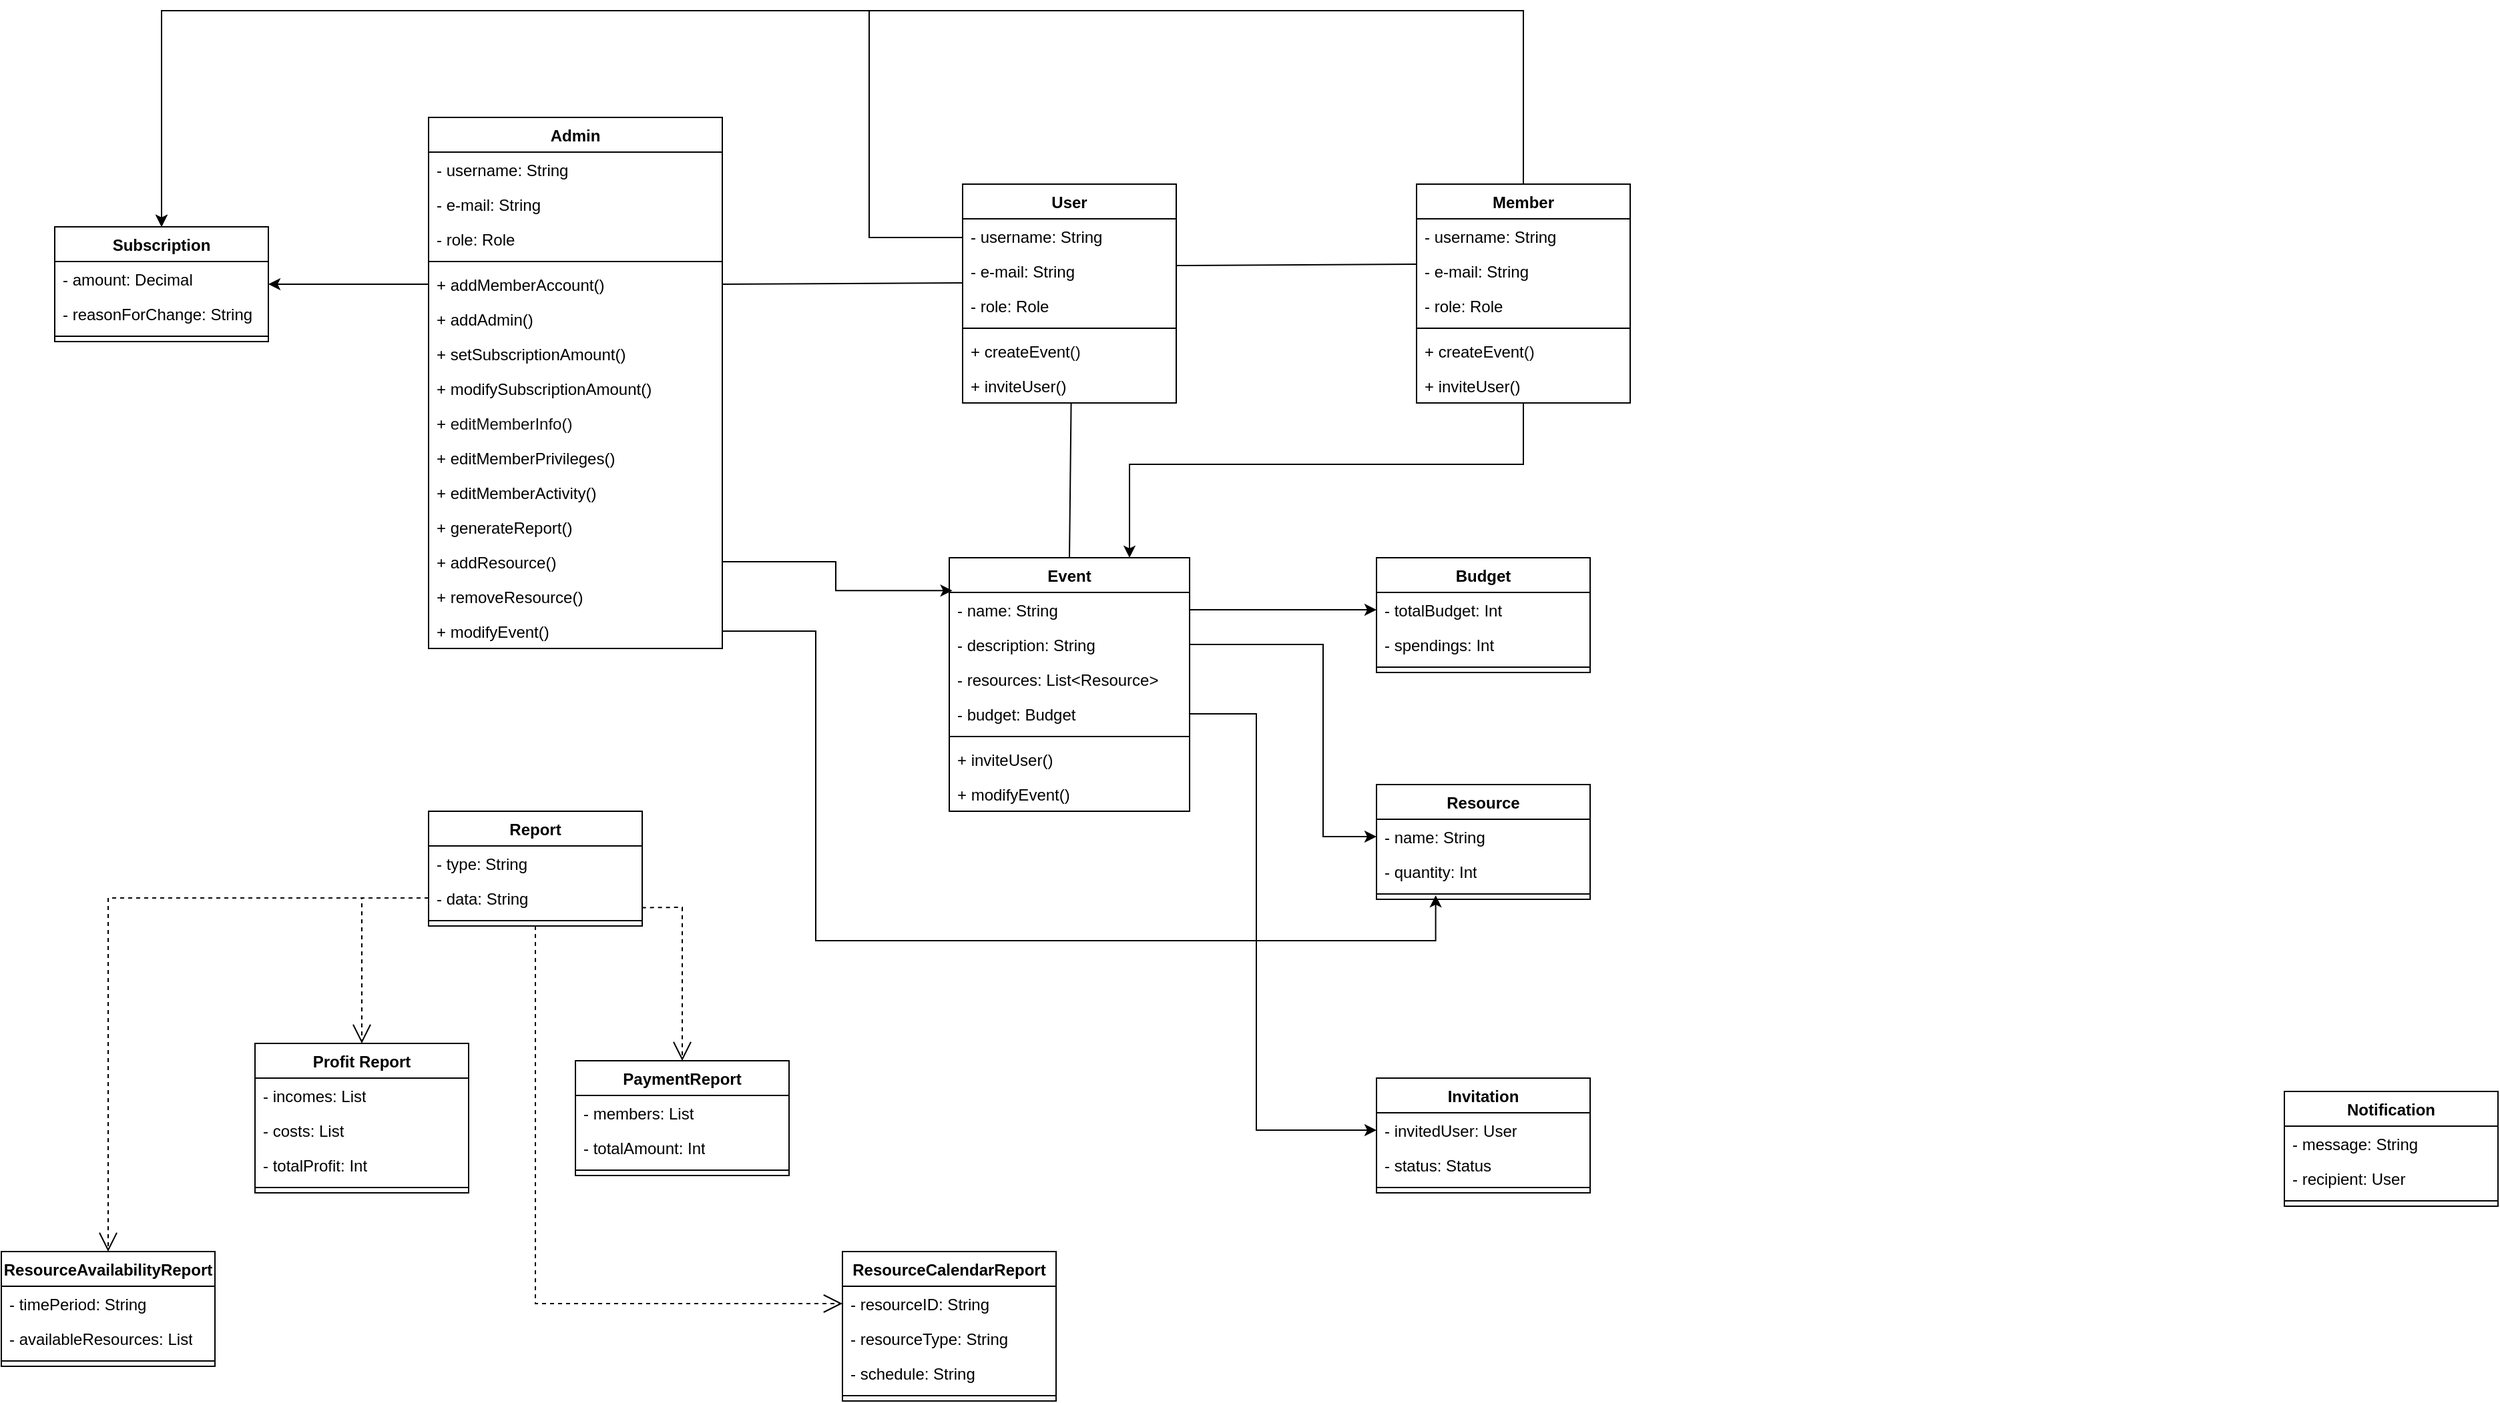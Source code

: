 <mxfile version="24.2.3" type="device">
  <diagram id="I_GkwCb0P6EoIWFP7QN5" name="Pagină-1">
    <mxGraphModel dx="1378" dy="826" grid="1" gridSize="10" guides="1" tooltips="1" connect="1" arrows="1" fold="1" page="1" pageScale="1" pageWidth="3300" pageHeight="4681" math="0" shadow="0">
      <root>
        <mxCell id="0" />
        <mxCell id="1" parent="0" />
        <mxCell id="id1xFzcd4mwG0XDp28xs-1" value="Admin" style="swimlane;fontStyle=1;align=center;verticalAlign=top;childLayout=stackLayout;horizontal=1;startSize=26;horizontalStack=0;resizeParent=1;resizeParentMax=0;resizeLast=0;collapsible=1;marginBottom=0;whiteSpace=wrap;html=1;" vertex="1" parent="1">
          <mxGeometry x="610" y="360" width="220" height="398" as="geometry" />
        </mxCell>
        <mxCell id="id1xFzcd4mwG0XDp28xs-2" value="- username: String" style="text;strokeColor=none;fillColor=none;align=left;verticalAlign=top;spacingLeft=4;spacingRight=4;overflow=hidden;rotatable=0;points=[[0,0.5],[1,0.5]];portConstraint=eastwest;whiteSpace=wrap;html=1;" vertex="1" parent="id1xFzcd4mwG0XDp28xs-1">
          <mxGeometry y="26" width="220" height="26" as="geometry" />
        </mxCell>
        <mxCell id="id1xFzcd4mwG0XDp28xs-3" value="- e-mail: String" style="text;strokeColor=none;fillColor=none;align=left;verticalAlign=top;spacingLeft=4;spacingRight=4;overflow=hidden;rotatable=0;points=[[0,0.5],[1,0.5]];portConstraint=eastwest;whiteSpace=wrap;html=1;" vertex="1" parent="id1xFzcd4mwG0XDp28xs-1">
          <mxGeometry y="52" width="220" height="26" as="geometry" />
        </mxCell>
        <mxCell id="id1xFzcd4mwG0XDp28xs-4" value="- role: Role" style="text;strokeColor=none;fillColor=none;align=left;verticalAlign=top;spacingLeft=4;spacingRight=4;overflow=hidden;rotatable=0;points=[[0,0.5],[1,0.5]];portConstraint=eastwest;whiteSpace=wrap;html=1;" vertex="1" parent="id1xFzcd4mwG0XDp28xs-1">
          <mxGeometry y="78" width="220" height="26" as="geometry" />
        </mxCell>
        <mxCell id="id1xFzcd4mwG0XDp28xs-5" value="" style="line;strokeWidth=1;fillColor=none;align=left;verticalAlign=middle;spacingTop=-1;spacingLeft=3;spacingRight=3;rotatable=0;labelPosition=right;points=[];portConstraint=eastwest;strokeColor=inherit;" vertex="1" parent="id1xFzcd4mwG0XDp28xs-1">
          <mxGeometry y="104" width="220" height="8" as="geometry" />
        </mxCell>
        <mxCell id="id1xFzcd4mwG0XDp28xs-6" value="+ addMemberAccount()" style="text;strokeColor=none;fillColor=none;align=left;verticalAlign=top;spacingLeft=4;spacingRight=4;overflow=hidden;rotatable=0;points=[[0,0.5],[1,0.5]];portConstraint=eastwest;whiteSpace=wrap;html=1;" vertex="1" parent="id1xFzcd4mwG0XDp28xs-1">
          <mxGeometry y="112" width="220" height="26" as="geometry" />
        </mxCell>
        <mxCell id="id1xFzcd4mwG0XDp28xs-7" value="+ addAdmin()" style="text;strokeColor=none;fillColor=none;align=left;verticalAlign=top;spacingLeft=4;spacingRight=4;overflow=hidden;rotatable=0;points=[[0,0.5],[1,0.5]];portConstraint=eastwest;whiteSpace=wrap;html=1;" vertex="1" parent="id1xFzcd4mwG0XDp28xs-1">
          <mxGeometry y="138" width="220" height="26" as="geometry" />
        </mxCell>
        <mxCell id="id1xFzcd4mwG0XDp28xs-71" value="+ setSubscriptionAmount()" style="text;strokeColor=none;fillColor=none;align=left;verticalAlign=top;spacingLeft=4;spacingRight=4;overflow=hidden;rotatable=0;points=[[0,0.5],[1,0.5]];portConstraint=eastwest;whiteSpace=wrap;html=1;" vertex="1" parent="id1xFzcd4mwG0XDp28xs-1">
          <mxGeometry y="164" width="220" height="26" as="geometry" />
        </mxCell>
        <mxCell id="id1xFzcd4mwG0XDp28xs-72" value="+ modifySubscriptionAmount()" style="text;strokeColor=none;fillColor=none;align=left;verticalAlign=top;spacingLeft=4;spacingRight=4;overflow=hidden;rotatable=0;points=[[0,0.5],[1,0.5]];portConstraint=eastwest;whiteSpace=wrap;html=1;" vertex="1" parent="id1xFzcd4mwG0XDp28xs-1">
          <mxGeometry y="190" width="220" height="26" as="geometry" />
        </mxCell>
        <mxCell id="id1xFzcd4mwG0XDp28xs-25" value="+&amp;nbsp;&lt;span style=&quot;font-size: var(--cib-type-body1-font-size); font-weight: var(--cib-type-body1-font-weight); color: rgb(17, 17, 17);&quot;&gt;editMemberInfo()&lt;/span&gt;" style="text;strokeColor=none;fillColor=none;align=left;verticalAlign=top;spacingLeft=4;spacingRight=4;overflow=hidden;rotatable=0;points=[[0,0.5],[1,0.5]];portConstraint=eastwest;whiteSpace=wrap;html=1;" vertex="1" parent="id1xFzcd4mwG0XDp28xs-1">
          <mxGeometry y="216" width="220" height="26" as="geometry" />
        </mxCell>
        <mxCell id="id1xFzcd4mwG0XDp28xs-26" value="+ editMemberPrivileges()" style="text;strokeColor=none;fillColor=none;align=left;verticalAlign=top;spacingLeft=4;spacingRight=4;overflow=hidden;rotatable=0;points=[[0,0.5],[1,0.5]];portConstraint=eastwest;whiteSpace=wrap;html=1;" vertex="1" parent="id1xFzcd4mwG0XDp28xs-1">
          <mxGeometry y="242" width="220" height="26" as="geometry" />
        </mxCell>
        <mxCell id="id1xFzcd4mwG0XDp28xs-27" value="+ editMemberActivity()" style="text;strokeColor=none;fillColor=none;align=left;verticalAlign=top;spacingLeft=4;spacingRight=4;overflow=hidden;rotatable=0;points=[[0,0.5],[1,0.5]];portConstraint=eastwest;whiteSpace=wrap;html=1;" vertex="1" parent="id1xFzcd4mwG0XDp28xs-1">
          <mxGeometry y="268" width="220" height="26" as="geometry" />
        </mxCell>
        <mxCell id="id1xFzcd4mwG0XDp28xs-94" value="+ generateReport()" style="text;strokeColor=none;fillColor=none;align=left;verticalAlign=top;spacingLeft=4;spacingRight=4;overflow=hidden;rotatable=0;points=[[0,0.5],[1,0.5]];portConstraint=eastwest;whiteSpace=wrap;html=1;" vertex="1" parent="id1xFzcd4mwG0XDp28xs-1">
          <mxGeometry y="294" width="220" height="26" as="geometry" />
        </mxCell>
        <mxCell id="id1xFzcd4mwG0XDp28xs-82" value="+ addResource()" style="text;strokeColor=none;fillColor=none;align=left;verticalAlign=top;spacingLeft=4;spacingRight=4;overflow=hidden;rotatable=0;points=[[0,0.5],[1,0.5]];portConstraint=eastwest;whiteSpace=wrap;html=1;" vertex="1" parent="id1xFzcd4mwG0XDp28xs-1">
          <mxGeometry y="320" width="220" height="26" as="geometry" />
        </mxCell>
        <mxCell id="id1xFzcd4mwG0XDp28xs-83" value="+ removeResource()" style="text;strokeColor=none;fillColor=none;align=left;verticalAlign=top;spacingLeft=4;spacingRight=4;overflow=hidden;rotatable=0;points=[[0,0.5],[1,0.5]];portConstraint=eastwest;whiteSpace=wrap;html=1;" vertex="1" parent="id1xFzcd4mwG0XDp28xs-1">
          <mxGeometry y="346" width="220" height="26" as="geometry" />
        </mxCell>
        <mxCell id="id1xFzcd4mwG0XDp28xs-122" value="+ modifyEvent()" style="text;strokeColor=none;fillColor=none;align=left;verticalAlign=top;spacingLeft=4;spacingRight=4;overflow=hidden;rotatable=0;points=[[0,0.5],[1,0.5]];portConstraint=eastwest;whiteSpace=wrap;html=1;" vertex="1" parent="id1xFzcd4mwG0XDp28xs-1">
          <mxGeometry y="372" width="220" height="26" as="geometry" />
        </mxCell>
        <mxCell id="id1xFzcd4mwG0XDp28xs-13" value="Member" style="swimlane;fontStyle=1;align=center;verticalAlign=top;childLayout=stackLayout;horizontal=1;startSize=26;horizontalStack=0;resizeParent=1;resizeParentMax=0;resizeLast=0;collapsible=1;marginBottom=0;whiteSpace=wrap;html=1;" vertex="1" parent="1">
          <mxGeometry x="1350" y="410" width="160" height="164" as="geometry" />
        </mxCell>
        <mxCell id="id1xFzcd4mwG0XDp28xs-14" value="- username: String" style="text;strokeColor=none;fillColor=none;align=left;verticalAlign=top;spacingLeft=4;spacingRight=4;overflow=hidden;rotatable=0;points=[[0,0.5],[1,0.5]];portConstraint=eastwest;whiteSpace=wrap;html=1;" vertex="1" parent="id1xFzcd4mwG0XDp28xs-13">
          <mxGeometry y="26" width="160" height="26" as="geometry" />
        </mxCell>
        <mxCell id="id1xFzcd4mwG0XDp28xs-15" value="- e-mail: String" style="text;strokeColor=none;fillColor=none;align=left;verticalAlign=top;spacingLeft=4;spacingRight=4;overflow=hidden;rotatable=0;points=[[0,0.5],[1,0.5]];portConstraint=eastwest;whiteSpace=wrap;html=1;" vertex="1" parent="id1xFzcd4mwG0XDp28xs-13">
          <mxGeometry y="52" width="160" height="26" as="geometry" />
        </mxCell>
        <mxCell id="id1xFzcd4mwG0XDp28xs-16" value="- role: Role" style="text;strokeColor=none;fillColor=none;align=left;verticalAlign=top;spacingLeft=4;spacingRight=4;overflow=hidden;rotatable=0;points=[[0,0.5],[1,0.5]];portConstraint=eastwest;whiteSpace=wrap;html=1;" vertex="1" parent="id1xFzcd4mwG0XDp28xs-13">
          <mxGeometry y="78" width="160" height="26" as="geometry" />
        </mxCell>
        <mxCell id="id1xFzcd4mwG0XDp28xs-17" value="" style="line;strokeWidth=1;fillColor=none;align=left;verticalAlign=middle;spacingTop=-1;spacingLeft=3;spacingRight=3;rotatable=0;labelPosition=right;points=[];portConstraint=eastwest;strokeColor=inherit;" vertex="1" parent="id1xFzcd4mwG0XDp28xs-13">
          <mxGeometry y="104" width="160" height="8" as="geometry" />
        </mxCell>
        <mxCell id="id1xFzcd4mwG0XDp28xs-135" value="+ createEvent&lt;span style=&quot;font-size: var(--cib-type-body1-font-size); font-weight: var(--cib-type-body1-font-weight); color: rgb(17, 17, 17);&quot;&gt;()&lt;/span&gt;" style="text;strokeColor=none;fillColor=none;align=left;verticalAlign=top;spacingLeft=4;spacingRight=4;overflow=hidden;rotatable=0;points=[[0,0.5],[1,0.5]];portConstraint=eastwest;whiteSpace=wrap;html=1;" vertex="1" parent="id1xFzcd4mwG0XDp28xs-13">
          <mxGeometry y="112" width="160" height="26" as="geometry" />
        </mxCell>
        <mxCell id="id1xFzcd4mwG0XDp28xs-137" value="+ inviteUser()" style="text;strokeColor=none;fillColor=none;align=left;verticalAlign=top;spacingLeft=4;spacingRight=4;overflow=hidden;rotatable=0;points=[[0,0.5],[1,0.5]];portConstraint=eastwest;whiteSpace=wrap;html=1;" vertex="1" parent="id1xFzcd4mwG0XDp28xs-13">
          <mxGeometry y="138" width="160" height="26" as="geometry" />
        </mxCell>
        <mxCell id="id1xFzcd4mwG0XDp28xs-151" style="edgeStyle=orthogonalEdgeStyle;rounded=0;orthogonalLoop=1;jettySize=auto;html=1;entryX=0.5;entryY=0;entryDx=0;entryDy=0;exitX=0;exitY=0.5;exitDx=0;exitDy=0;" edge="1" parent="1" source="id1xFzcd4mwG0XDp28xs-41" target="id1xFzcd4mwG0XDp28xs-73">
          <mxGeometry relative="1" as="geometry">
            <Array as="points">
              <mxPoint x="940" y="450" />
              <mxPoint x="940" y="280" />
              <mxPoint x="410" y="280" />
            </Array>
          </mxGeometry>
        </mxCell>
        <mxCell id="id1xFzcd4mwG0XDp28xs-40" value="User" style="swimlane;fontStyle=1;align=center;verticalAlign=top;childLayout=stackLayout;horizontal=1;startSize=26;horizontalStack=0;resizeParent=1;resizeParentMax=0;resizeLast=0;collapsible=1;marginBottom=0;whiteSpace=wrap;html=1;" vertex="1" parent="1">
          <mxGeometry x="1010" y="410" width="160" height="164" as="geometry" />
        </mxCell>
        <mxCell id="id1xFzcd4mwG0XDp28xs-41" value="- username: String" style="text;strokeColor=none;fillColor=none;align=left;verticalAlign=top;spacingLeft=4;spacingRight=4;overflow=hidden;rotatable=0;points=[[0,0.5],[1,0.5]];portConstraint=eastwest;whiteSpace=wrap;html=1;" vertex="1" parent="id1xFzcd4mwG0XDp28xs-40">
          <mxGeometry y="26" width="160" height="26" as="geometry" />
        </mxCell>
        <mxCell id="id1xFzcd4mwG0XDp28xs-42" value="- e-mail: String" style="text;strokeColor=none;fillColor=none;align=left;verticalAlign=top;spacingLeft=4;spacingRight=4;overflow=hidden;rotatable=0;points=[[0,0.5],[1,0.5]];portConstraint=eastwest;whiteSpace=wrap;html=1;" vertex="1" parent="id1xFzcd4mwG0XDp28xs-40">
          <mxGeometry y="52" width="160" height="26" as="geometry" />
        </mxCell>
        <mxCell id="id1xFzcd4mwG0XDp28xs-43" value="- role: Role" style="text;strokeColor=none;fillColor=none;align=left;verticalAlign=top;spacingLeft=4;spacingRight=4;overflow=hidden;rotatable=0;points=[[0,0.5],[1,0.5]];portConstraint=eastwest;whiteSpace=wrap;html=1;" vertex="1" parent="id1xFzcd4mwG0XDp28xs-40">
          <mxGeometry y="78" width="160" height="26" as="geometry" />
        </mxCell>
        <mxCell id="id1xFzcd4mwG0XDp28xs-44" value="" style="line;strokeWidth=1;fillColor=none;align=left;verticalAlign=middle;spacingTop=-1;spacingLeft=3;spacingRight=3;rotatable=0;labelPosition=right;points=[];portConstraint=eastwest;strokeColor=inherit;" vertex="1" parent="id1xFzcd4mwG0XDp28xs-40">
          <mxGeometry y="104" width="160" height="8" as="geometry" />
        </mxCell>
        <mxCell id="id1xFzcd4mwG0XDp28xs-45" value="+ createEvent&lt;span style=&quot;font-size: var(--cib-type-body1-font-size); font-weight: var(--cib-type-body1-font-weight); color: rgb(17, 17, 17);&quot;&gt;()&lt;/span&gt;" style="text;strokeColor=none;fillColor=none;align=left;verticalAlign=top;spacingLeft=4;spacingRight=4;overflow=hidden;rotatable=0;points=[[0,0.5],[1,0.5]];portConstraint=eastwest;whiteSpace=wrap;html=1;" vertex="1" parent="id1xFzcd4mwG0XDp28xs-40">
          <mxGeometry y="112" width="160" height="26" as="geometry" />
        </mxCell>
        <mxCell id="id1xFzcd4mwG0XDp28xs-46" value="+ inviteUser()" style="text;strokeColor=none;fillColor=none;align=left;verticalAlign=top;spacingLeft=4;spacingRight=4;overflow=hidden;rotatable=0;points=[[0,0.5],[1,0.5]];portConstraint=eastwest;whiteSpace=wrap;html=1;" vertex="1" parent="id1xFzcd4mwG0XDp28xs-40">
          <mxGeometry y="138" width="160" height="26" as="geometry" />
        </mxCell>
        <mxCell id="id1xFzcd4mwG0XDp28xs-47" value="Event" style="swimlane;fontStyle=1;align=center;verticalAlign=top;childLayout=stackLayout;horizontal=1;startSize=26;horizontalStack=0;resizeParent=1;resizeParentMax=0;resizeLast=0;collapsible=1;marginBottom=0;whiteSpace=wrap;html=1;" vertex="1" parent="1">
          <mxGeometry x="1000" y="690" width="180" height="190" as="geometry" />
        </mxCell>
        <mxCell id="id1xFzcd4mwG0XDp28xs-48" value="- name: String" style="text;strokeColor=none;fillColor=none;align=left;verticalAlign=top;spacingLeft=4;spacingRight=4;overflow=hidden;rotatable=0;points=[[0,0.5],[1,0.5]];portConstraint=eastwest;whiteSpace=wrap;html=1;" vertex="1" parent="id1xFzcd4mwG0XDp28xs-47">
          <mxGeometry y="26" width="180" height="26" as="geometry" />
        </mxCell>
        <mxCell id="id1xFzcd4mwG0XDp28xs-49" value="- description: String" style="text;strokeColor=none;fillColor=none;align=left;verticalAlign=top;spacingLeft=4;spacingRight=4;overflow=hidden;rotatable=0;points=[[0,0.5],[1,0.5]];portConstraint=eastwest;whiteSpace=wrap;html=1;" vertex="1" parent="id1xFzcd4mwG0XDp28xs-47">
          <mxGeometry y="52" width="180" height="26" as="geometry" />
        </mxCell>
        <mxCell id="id1xFzcd4mwG0XDp28xs-50" value="- resources: List&amp;lt;Resource&amp;gt;" style="text;strokeColor=none;fillColor=none;align=left;verticalAlign=top;spacingLeft=4;spacingRight=4;overflow=hidden;rotatable=0;points=[[0,0.5],[1,0.5]];portConstraint=eastwest;whiteSpace=wrap;html=1;" vertex="1" parent="id1xFzcd4mwG0XDp28xs-47">
          <mxGeometry y="78" width="180" height="26" as="geometry" />
        </mxCell>
        <mxCell id="id1xFzcd4mwG0XDp28xs-51" value="- budget: Budget" style="text;strokeColor=none;fillColor=none;align=left;verticalAlign=top;spacingLeft=4;spacingRight=4;overflow=hidden;rotatable=0;points=[[0,0.5],[1,0.5]];portConstraint=eastwest;whiteSpace=wrap;html=1;" vertex="1" parent="id1xFzcd4mwG0XDp28xs-47">
          <mxGeometry y="104" width="180" height="26" as="geometry" />
        </mxCell>
        <mxCell id="id1xFzcd4mwG0XDp28xs-52" value="" style="line;strokeWidth=1;fillColor=none;align=left;verticalAlign=middle;spacingTop=-1;spacingLeft=3;spacingRight=3;rotatable=0;labelPosition=right;points=[];portConstraint=eastwest;strokeColor=inherit;" vertex="1" parent="id1xFzcd4mwG0XDp28xs-47">
          <mxGeometry y="130" width="180" height="8" as="geometry" />
        </mxCell>
        <mxCell id="id1xFzcd4mwG0XDp28xs-53" value="+ inviteUser()" style="text;strokeColor=none;fillColor=none;align=left;verticalAlign=top;spacingLeft=4;spacingRight=4;overflow=hidden;rotatable=0;points=[[0,0.5],[1,0.5]];portConstraint=eastwest;whiteSpace=wrap;html=1;" vertex="1" parent="id1xFzcd4mwG0XDp28xs-47">
          <mxGeometry y="138" width="180" height="26" as="geometry" />
        </mxCell>
        <mxCell id="id1xFzcd4mwG0XDp28xs-133" value="+ modifyEvent()" style="text;strokeColor=none;fillColor=none;align=left;verticalAlign=top;spacingLeft=4;spacingRight=4;overflow=hidden;rotatable=0;points=[[0,0.5],[1,0.5]];portConstraint=eastwest;whiteSpace=wrap;html=1;" vertex="1" parent="id1xFzcd4mwG0XDp28xs-47">
          <mxGeometry y="164" width="180" height="26" as="geometry" />
        </mxCell>
        <mxCell id="id1xFzcd4mwG0XDp28xs-54" value="Resource" style="swimlane;fontStyle=1;align=center;verticalAlign=top;childLayout=stackLayout;horizontal=1;startSize=26;horizontalStack=0;resizeParent=1;resizeParentMax=0;resizeLast=0;collapsible=1;marginBottom=0;whiteSpace=wrap;html=1;" vertex="1" parent="1">
          <mxGeometry x="1320" y="860" width="160" height="86" as="geometry" />
        </mxCell>
        <mxCell id="id1xFzcd4mwG0XDp28xs-55" value="- name: String" style="text;strokeColor=none;fillColor=none;align=left;verticalAlign=top;spacingLeft=4;spacingRight=4;overflow=hidden;rotatable=0;points=[[0,0.5],[1,0.5]];portConstraint=eastwest;whiteSpace=wrap;html=1;" vertex="1" parent="id1xFzcd4mwG0XDp28xs-54">
          <mxGeometry y="26" width="160" height="26" as="geometry" />
        </mxCell>
        <mxCell id="id1xFzcd4mwG0XDp28xs-56" value="- quantity: Int" style="text;strokeColor=none;fillColor=none;align=left;verticalAlign=top;spacingLeft=4;spacingRight=4;overflow=hidden;rotatable=0;points=[[0,0.5],[1,0.5]];portConstraint=eastwest;whiteSpace=wrap;html=1;" vertex="1" parent="id1xFzcd4mwG0XDp28xs-54">
          <mxGeometry y="52" width="160" height="26" as="geometry" />
        </mxCell>
        <mxCell id="id1xFzcd4mwG0XDp28xs-57" value="" style="line;strokeWidth=1;fillColor=none;align=left;verticalAlign=middle;spacingTop=-1;spacingLeft=3;spacingRight=3;rotatable=0;labelPosition=right;points=[];portConstraint=eastwest;strokeColor=inherit;" vertex="1" parent="id1xFzcd4mwG0XDp28xs-54">
          <mxGeometry y="78" width="160" height="8" as="geometry" />
        </mxCell>
        <mxCell id="id1xFzcd4mwG0XDp28xs-58" value="Budget" style="swimlane;fontStyle=1;align=center;verticalAlign=top;childLayout=stackLayout;horizontal=1;startSize=26;horizontalStack=0;resizeParent=1;resizeParentMax=0;resizeLast=0;collapsible=1;marginBottom=0;whiteSpace=wrap;html=1;" vertex="1" parent="1">
          <mxGeometry x="1320" y="690" width="160" height="86" as="geometry" />
        </mxCell>
        <mxCell id="id1xFzcd4mwG0XDp28xs-59" value="- totalBudget: Int" style="text;strokeColor=none;fillColor=none;align=left;verticalAlign=top;spacingLeft=4;spacingRight=4;overflow=hidden;rotatable=0;points=[[0,0.5],[1,0.5]];portConstraint=eastwest;whiteSpace=wrap;html=1;" vertex="1" parent="id1xFzcd4mwG0XDp28xs-58">
          <mxGeometry y="26" width="160" height="26" as="geometry" />
        </mxCell>
        <mxCell id="id1xFzcd4mwG0XDp28xs-60" value="- spendings: Int" style="text;strokeColor=none;fillColor=none;align=left;verticalAlign=top;spacingLeft=4;spacingRight=4;overflow=hidden;rotatable=0;points=[[0,0.5],[1,0.5]];portConstraint=eastwest;whiteSpace=wrap;html=1;" vertex="1" parent="id1xFzcd4mwG0XDp28xs-58">
          <mxGeometry y="52" width="160" height="26" as="geometry" />
        </mxCell>
        <mxCell id="id1xFzcd4mwG0XDp28xs-61" value="" style="line;strokeWidth=1;fillColor=none;align=left;verticalAlign=middle;spacingTop=-1;spacingLeft=3;spacingRight=3;rotatable=0;labelPosition=right;points=[];portConstraint=eastwest;strokeColor=inherit;" vertex="1" parent="id1xFzcd4mwG0XDp28xs-58">
          <mxGeometry y="78" width="160" height="8" as="geometry" />
        </mxCell>
        <mxCell id="id1xFzcd4mwG0XDp28xs-62" value="Invitation" style="swimlane;fontStyle=1;align=center;verticalAlign=top;childLayout=stackLayout;horizontal=1;startSize=26;horizontalStack=0;resizeParent=1;resizeParentMax=0;resizeLast=0;collapsible=1;marginBottom=0;whiteSpace=wrap;html=1;" vertex="1" parent="1">
          <mxGeometry x="1320" y="1080" width="160" height="86" as="geometry" />
        </mxCell>
        <mxCell id="id1xFzcd4mwG0XDp28xs-63" value="- invitedUser: User" style="text;strokeColor=none;fillColor=none;align=left;verticalAlign=top;spacingLeft=4;spacingRight=4;overflow=hidden;rotatable=0;points=[[0,0.5],[1,0.5]];portConstraint=eastwest;whiteSpace=wrap;html=1;" vertex="1" parent="id1xFzcd4mwG0XDp28xs-62">
          <mxGeometry y="26" width="160" height="26" as="geometry" />
        </mxCell>
        <mxCell id="id1xFzcd4mwG0XDp28xs-64" value="- status: Status" style="text;strokeColor=none;fillColor=none;align=left;verticalAlign=top;spacingLeft=4;spacingRight=4;overflow=hidden;rotatable=0;points=[[0,0.5],[1,0.5]];portConstraint=eastwest;whiteSpace=wrap;html=1;" vertex="1" parent="id1xFzcd4mwG0XDp28xs-62">
          <mxGeometry y="52" width="160" height="26" as="geometry" />
        </mxCell>
        <mxCell id="id1xFzcd4mwG0XDp28xs-65" value="" style="line;strokeWidth=1;fillColor=none;align=left;verticalAlign=middle;spacingTop=-1;spacingLeft=3;spacingRight=3;rotatable=0;labelPosition=right;points=[];portConstraint=eastwest;strokeColor=inherit;" vertex="1" parent="id1xFzcd4mwG0XDp28xs-62">
          <mxGeometry y="78" width="160" height="8" as="geometry" />
        </mxCell>
        <mxCell id="id1xFzcd4mwG0XDp28xs-73" value="Subscription" style="swimlane;fontStyle=1;align=center;verticalAlign=top;childLayout=stackLayout;horizontal=1;startSize=26;horizontalStack=0;resizeParent=1;resizeParentMax=0;resizeLast=0;collapsible=1;marginBottom=0;whiteSpace=wrap;html=1;" vertex="1" parent="1">
          <mxGeometry x="330" y="442" width="160" height="86" as="geometry" />
        </mxCell>
        <mxCell id="id1xFzcd4mwG0XDp28xs-74" value="- amount: Decimal" style="text;strokeColor=none;fillColor=none;align=left;verticalAlign=top;spacingLeft=4;spacingRight=4;overflow=hidden;rotatable=0;points=[[0,0.5],[1,0.5]];portConstraint=eastwest;whiteSpace=wrap;html=1;" vertex="1" parent="id1xFzcd4mwG0XDp28xs-73">
          <mxGeometry y="26" width="160" height="26" as="geometry" />
        </mxCell>
        <mxCell id="id1xFzcd4mwG0XDp28xs-75" value="- reasonForChange: String" style="text;strokeColor=none;fillColor=none;align=left;verticalAlign=top;spacingLeft=4;spacingRight=4;overflow=hidden;rotatable=0;points=[[0,0.5],[1,0.5]];portConstraint=eastwest;whiteSpace=wrap;html=1;" vertex="1" parent="id1xFzcd4mwG0XDp28xs-73">
          <mxGeometry y="52" width="160" height="26" as="geometry" />
        </mxCell>
        <mxCell id="id1xFzcd4mwG0XDp28xs-76" value="" style="line;strokeWidth=1;fillColor=none;align=left;verticalAlign=middle;spacingTop=-1;spacingLeft=3;spacingRight=3;rotatable=0;labelPosition=right;points=[];portConstraint=eastwest;strokeColor=inherit;" vertex="1" parent="id1xFzcd4mwG0XDp28xs-73">
          <mxGeometry y="78" width="160" height="8" as="geometry" />
        </mxCell>
        <mxCell id="id1xFzcd4mwG0XDp28xs-99" value="PaymentReport" style="swimlane;fontStyle=1;align=center;verticalAlign=top;childLayout=stackLayout;horizontal=1;startSize=26;horizontalStack=0;resizeParent=1;resizeParentMax=0;resizeLast=0;collapsible=1;marginBottom=0;whiteSpace=wrap;html=1;" vertex="1" parent="1">
          <mxGeometry x="720" y="1067" width="160" height="86" as="geometry" />
        </mxCell>
        <mxCell id="id1xFzcd4mwG0XDp28xs-100" value="- members: List" style="text;strokeColor=none;fillColor=none;align=left;verticalAlign=top;spacingLeft=4;spacingRight=4;overflow=hidden;rotatable=0;points=[[0,0.5],[1,0.5]];portConstraint=eastwest;whiteSpace=wrap;html=1;" vertex="1" parent="id1xFzcd4mwG0XDp28xs-99">
          <mxGeometry y="26" width="160" height="26" as="geometry" />
        </mxCell>
        <mxCell id="id1xFzcd4mwG0XDp28xs-101" value="- totalAmount: Int" style="text;strokeColor=none;fillColor=none;align=left;verticalAlign=top;spacingLeft=4;spacingRight=4;overflow=hidden;rotatable=0;points=[[0,0.5],[1,0.5]];portConstraint=eastwest;whiteSpace=wrap;html=1;" vertex="1" parent="id1xFzcd4mwG0XDp28xs-99">
          <mxGeometry y="52" width="160" height="26" as="geometry" />
        </mxCell>
        <mxCell id="id1xFzcd4mwG0XDp28xs-102" value="" style="line;strokeWidth=1;fillColor=none;align=left;verticalAlign=middle;spacingTop=-1;spacingLeft=3;spacingRight=3;rotatable=0;labelPosition=right;points=[];portConstraint=eastwest;strokeColor=inherit;" vertex="1" parent="id1xFzcd4mwG0XDp28xs-99">
          <mxGeometry y="78" width="160" height="8" as="geometry" />
        </mxCell>
        <mxCell id="id1xFzcd4mwG0XDp28xs-103" value="Profit Report" style="swimlane;fontStyle=1;align=center;verticalAlign=top;childLayout=stackLayout;horizontal=1;startSize=26;horizontalStack=0;resizeParent=1;resizeParentMax=0;resizeLast=0;collapsible=1;marginBottom=0;whiteSpace=wrap;html=1;" vertex="1" parent="1">
          <mxGeometry x="480" y="1054" width="160" height="112" as="geometry" />
        </mxCell>
        <mxCell id="id1xFzcd4mwG0XDp28xs-104" value="- incomes: List" style="text;strokeColor=none;fillColor=none;align=left;verticalAlign=top;spacingLeft=4;spacingRight=4;overflow=hidden;rotatable=0;points=[[0,0.5],[1,0.5]];portConstraint=eastwest;whiteSpace=wrap;html=1;" vertex="1" parent="id1xFzcd4mwG0XDp28xs-103">
          <mxGeometry y="26" width="160" height="26" as="geometry" />
        </mxCell>
        <mxCell id="id1xFzcd4mwG0XDp28xs-105" value="- costs: List" style="text;strokeColor=none;fillColor=none;align=left;verticalAlign=top;spacingLeft=4;spacingRight=4;overflow=hidden;rotatable=0;points=[[0,0.5],[1,0.5]];portConstraint=eastwest;whiteSpace=wrap;html=1;" vertex="1" parent="id1xFzcd4mwG0XDp28xs-103">
          <mxGeometry y="52" width="160" height="26" as="geometry" />
        </mxCell>
        <mxCell id="id1xFzcd4mwG0XDp28xs-106" value="- totalProfit: Int" style="text;strokeColor=none;fillColor=none;align=left;verticalAlign=top;spacingLeft=4;spacingRight=4;overflow=hidden;rotatable=0;points=[[0,0.5],[1,0.5]];portConstraint=eastwest;whiteSpace=wrap;html=1;" vertex="1" parent="id1xFzcd4mwG0XDp28xs-103">
          <mxGeometry y="78" width="160" height="26" as="geometry" />
        </mxCell>
        <mxCell id="id1xFzcd4mwG0XDp28xs-107" value="" style="line;strokeWidth=1;fillColor=none;align=left;verticalAlign=middle;spacingTop=-1;spacingLeft=3;spacingRight=3;rotatable=0;labelPosition=right;points=[];portConstraint=eastwest;strokeColor=inherit;" vertex="1" parent="id1xFzcd4mwG0XDp28xs-103">
          <mxGeometry y="104" width="160" height="8" as="geometry" />
        </mxCell>
        <mxCell id="id1xFzcd4mwG0XDp28xs-108" value="ResourceAvailabilityReport" style="swimlane;fontStyle=1;align=center;verticalAlign=top;childLayout=stackLayout;horizontal=1;startSize=26;horizontalStack=0;resizeParent=1;resizeParentMax=0;resizeLast=0;collapsible=1;marginBottom=0;whiteSpace=wrap;html=1;" vertex="1" parent="1">
          <mxGeometry x="290" y="1210" width="160" height="86" as="geometry" />
        </mxCell>
        <mxCell id="id1xFzcd4mwG0XDp28xs-109" value="- timePeriod: String" style="text;strokeColor=none;fillColor=none;align=left;verticalAlign=top;spacingLeft=4;spacingRight=4;overflow=hidden;rotatable=0;points=[[0,0.5],[1,0.5]];portConstraint=eastwest;whiteSpace=wrap;html=1;" vertex="1" parent="id1xFzcd4mwG0XDp28xs-108">
          <mxGeometry y="26" width="160" height="26" as="geometry" />
        </mxCell>
        <mxCell id="id1xFzcd4mwG0XDp28xs-110" value="- availableResources: List" style="text;strokeColor=none;fillColor=none;align=left;verticalAlign=top;spacingLeft=4;spacingRight=4;overflow=hidden;rotatable=0;points=[[0,0.5],[1,0.5]];portConstraint=eastwest;whiteSpace=wrap;html=1;" vertex="1" parent="id1xFzcd4mwG0XDp28xs-108">
          <mxGeometry y="52" width="160" height="26" as="geometry" />
        </mxCell>
        <mxCell id="id1xFzcd4mwG0XDp28xs-111" value="" style="line;strokeWidth=1;fillColor=none;align=left;verticalAlign=middle;spacingTop=-1;spacingLeft=3;spacingRight=3;rotatable=0;labelPosition=right;points=[];portConstraint=eastwest;strokeColor=inherit;" vertex="1" parent="id1xFzcd4mwG0XDp28xs-108">
          <mxGeometry y="78" width="160" height="8" as="geometry" />
        </mxCell>
        <mxCell id="id1xFzcd4mwG0XDp28xs-112" value="ResourceCalendarReport" style="swimlane;fontStyle=1;align=center;verticalAlign=top;childLayout=stackLayout;horizontal=1;startSize=26;horizontalStack=0;resizeParent=1;resizeParentMax=0;resizeLast=0;collapsible=1;marginBottom=0;whiteSpace=wrap;html=1;" vertex="1" parent="1">
          <mxGeometry x="920" y="1210" width="160" height="112" as="geometry" />
        </mxCell>
        <mxCell id="id1xFzcd4mwG0XDp28xs-113" value="- resourceID: String" style="text;strokeColor=none;fillColor=none;align=left;verticalAlign=top;spacingLeft=4;spacingRight=4;overflow=hidden;rotatable=0;points=[[0,0.5],[1,0.5]];portConstraint=eastwest;whiteSpace=wrap;html=1;" vertex="1" parent="id1xFzcd4mwG0XDp28xs-112">
          <mxGeometry y="26" width="160" height="26" as="geometry" />
        </mxCell>
        <mxCell id="id1xFzcd4mwG0XDp28xs-114" value="- resourceType: String" style="text;strokeColor=none;fillColor=none;align=left;verticalAlign=top;spacingLeft=4;spacingRight=4;overflow=hidden;rotatable=0;points=[[0,0.5],[1,0.5]];portConstraint=eastwest;whiteSpace=wrap;html=1;" vertex="1" parent="id1xFzcd4mwG0XDp28xs-112">
          <mxGeometry y="52" width="160" height="26" as="geometry" />
        </mxCell>
        <mxCell id="id1xFzcd4mwG0XDp28xs-115" value="- schedule: String" style="text;strokeColor=none;fillColor=none;align=left;verticalAlign=top;spacingLeft=4;spacingRight=4;overflow=hidden;rotatable=0;points=[[0,0.5],[1,0.5]];portConstraint=eastwest;whiteSpace=wrap;html=1;" vertex="1" parent="id1xFzcd4mwG0XDp28xs-112">
          <mxGeometry y="78" width="160" height="26" as="geometry" />
        </mxCell>
        <mxCell id="id1xFzcd4mwG0XDp28xs-116" value="" style="line;strokeWidth=1;fillColor=none;align=left;verticalAlign=middle;spacingTop=-1;spacingLeft=3;spacingRight=3;rotatable=0;labelPosition=right;points=[];portConstraint=eastwest;strokeColor=inherit;" vertex="1" parent="id1xFzcd4mwG0XDp28xs-112">
          <mxGeometry y="104" width="160" height="8" as="geometry" />
        </mxCell>
        <mxCell id="id1xFzcd4mwG0XDp28xs-123" value="Notification" style="swimlane;fontStyle=1;align=center;verticalAlign=top;childLayout=stackLayout;horizontal=1;startSize=26;horizontalStack=0;resizeParent=1;resizeParentMax=0;resizeLast=0;collapsible=1;marginBottom=0;whiteSpace=wrap;html=1;" vertex="1" parent="1">
          <mxGeometry x="2000" y="1090" width="160" height="86" as="geometry" />
        </mxCell>
        <mxCell id="id1xFzcd4mwG0XDp28xs-124" value="- message: String" style="text;strokeColor=none;fillColor=none;align=left;verticalAlign=top;spacingLeft=4;spacingRight=4;overflow=hidden;rotatable=0;points=[[0,0.5],[1,0.5]];portConstraint=eastwest;whiteSpace=wrap;html=1;" vertex="1" parent="id1xFzcd4mwG0XDp28xs-123">
          <mxGeometry y="26" width="160" height="26" as="geometry" />
        </mxCell>
        <mxCell id="id1xFzcd4mwG0XDp28xs-125" value="- recipient: User" style="text;strokeColor=none;fillColor=none;align=left;verticalAlign=top;spacingLeft=4;spacingRight=4;overflow=hidden;rotatable=0;points=[[0,0.5],[1,0.5]];portConstraint=eastwest;whiteSpace=wrap;html=1;" vertex="1" parent="id1xFzcd4mwG0XDp28xs-123">
          <mxGeometry y="52" width="160" height="26" as="geometry" />
        </mxCell>
        <mxCell id="id1xFzcd4mwG0XDp28xs-126" value="" style="line;strokeWidth=1;fillColor=none;align=left;verticalAlign=middle;spacingTop=-1;spacingLeft=3;spacingRight=3;rotatable=0;labelPosition=right;points=[];portConstraint=eastwest;strokeColor=inherit;" vertex="1" parent="id1xFzcd4mwG0XDp28xs-123">
          <mxGeometry y="78" width="160" height="8" as="geometry" />
        </mxCell>
        <mxCell id="id1xFzcd4mwG0XDp28xs-140" value="" style="endArrow=none;html=1;rounded=0;exitX=1;exitY=0.5;exitDx=0;exitDy=0;" edge="1" parent="1" source="id1xFzcd4mwG0XDp28xs-6">
          <mxGeometry width="50" height="50" relative="1" as="geometry">
            <mxPoint x="880" y="530" as="sourcePoint" />
            <mxPoint x="1010" y="484" as="targetPoint" />
          </mxGeometry>
        </mxCell>
        <mxCell id="id1xFzcd4mwG0XDp28xs-141" value="" style="endArrow=none;html=1;rounded=0;exitX=1;exitY=0.5;exitDx=0;exitDy=0;" edge="1" parent="1">
          <mxGeometry width="50" height="50" relative="1" as="geometry">
            <mxPoint x="1170" y="471" as="sourcePoint" />
            <mxPoint x="1350" y="470" as="targetPoint" />
          </mxGeometry>
        </mxCell>
        <mxCell id="id1xFzcd4mwG0XDp28xs-142" value="" style="endArrow=none;html=1;rounded=0;exitX=0.508;exitY=1.014;exitDx=0;exitDy=0;exitPerimeter=0;" edge="1" parent="1" source="id1xFzcd4mwG0XDp28xs-46">
          <mxGeometry width="50" height="50" relative="1" as="geometry">
            <mxPoint x="1090" y="580" as="sourcePoint" />
            <mxPoint x="1090" y="690" as="targetPoint" />
          </mxGeometry>
        </mxCell>
        <mxCell id="id1xFzcd4mwG0XDp28xs-147" style="edgeStyle=orthogonalEdgeStyle;rounded=0;orthogonalLoop=1;jettySize=auto;html=1;" edge="1" parent="1" source="id1xFzcd4mwG0XDp28xs-48" target="id1xFzcd4mwG0XDp28xs-59">
          <mxGeometry relative="1" as="geometry" />
        </mxCell>
        <mxCell id="id1xFzcd4mwG0XDp28xs-148" style="edgeStyle=orthogonalEdgeStyle;rounded=0;orthogonalLoop=1;jettySize=auto;html=1;entryX=0;entryY=0.5;entryDx=0;entryDy=0;" edge="1" parent="1" source="id1xFzcd4mwG0XDp28xs-49">
          <mxGeometry relative="1" as="geometry">
            <mxPoint x="1320" y="899" as="targetPoint" />
            <Array as="points">
              <mxPoint x="1280" y="755" />
              <mxPoint x="1280" y="899" />
            </Array>
          </mxGeometry>
        </mxCell>
        <mxCell id="id1xFzcd4mwG0XDp28xs-149" style="edgeStyle=orthogonalEdgeStyle;rounded=0;orthogonalLoop=1;jettySize=auto;html=1;entryX=0;entryY=0.5;entryDx=0;entryDy=0;" edge="1" parent="1" source="id1xFzcd4mwG0XDp28xs-51" target="id1xFzcd4mwG0XDp28xs-63">
          <mxGeometry relative="1" as="geometry">
            <Array as="points">
              <mxPoint x="1230" y="807" />
              <mxPoint x="1230" y="1119" />
            </Array>
          </mxGeometry>
        </mxCell>
        <mxCell id="id1xFzcd4mwG0XDp28xs-150" style="edgeStyle=orthogonalEdgeStyle;rounded=0;orthogonalLoop=1;jettySize=auto;html=1;entryX=1;entryY=0.5;entryDx=0;entryDy=0;" edge="1" parent="1" source="id1xFzcd4mwG0XDp28xs-6" target="id1xFzcd4mwG0XDp28xs-73">
          <mxGeometry relative="1" as="geometry" />
        </mxCell>
        <mxCell id="id1xFzcd4mwG0XDp28xs-152" style="edgeStyle=orthogonalEdgeStyle;rounded=0;orthogonalLoop=1;jettySize=auto;html=1;entryX=0.277;entryY=0.625;entryDx=0;entryDy=0;entryPerimeter=0;" edge="1" parent="1" source="id1xFzcd4mwG0XDp28xs-122" target="id1xFzcd4mwG0XDp28xs-57">
          <mxGeometry relative="1" as="geometry">
            <Array as="points">
              <mxPoint x="900" y="745" />
              <mxPoint x="900" y="977" />
              <mxPoint x="1364" y="977" />
            </Array>
          </mxGeometry>
        </mxCell>
        <mxCell id="id1xFzcd4mwG0XDp28xs-153" style="edgeStyle=orthogonalEdgeStyle;rounded=0;orthogonalLoop=1;jettySize=auto;html=1;exitX=0.5;exitY=0;exitDx=0;exitDy=0;entryX=0.5;entryY=0;entryDx=0;entryDy=0;" edge="1" parent="1" source="id1xFzcd4mwG0XDp28xs-13" target="id1xFzcd4mwG0XDp28xs-73">
          <mxGeometry relative="1" as="geometry">
            <mxPoint x="410" y="440" as="targetPoint" />
            <Array as="points">
              <mxPoint x="1430" y="280" />
              <mxPoint x="410" y="280" />
            </Array>
          </mxGeometry>
        </mxCell>
        <mxCell id="id1xFzcd4mwG0XDp28xs-154" style="edgeStyle=orthogonalEdgeStyle;rounded=0;orthogonalLoop=1;jettySize=auto;html=1;entryX=0.75;entryY=0;entryDx=0;entryDy=0;" edge="1" parent="1" source="id1xFzcd4mwG0XDp28xs-137" target="id1xFzcd4mwG0XDp28xs-47">
          <mxGeometry relative="1" as="geometry">
            <Array as="points">
              <mxPoint x="1430" y="620" />
              <mxPoint x="1135" y="620" />
            </Array>
          </mxGeometry>
        </mxCell>
        <mxCell id="id1xFzcd4mwG0XDp28xs-155" style="edgeStyle=orthogonalEdgeStyle;rounded=0;orthogonalLoop=1;jettySize=auto;html=1;entryX=0.013;entryY=-0.053;entryDx=0;entryDy=0;entryPerimeter=0;" edge="1" parent="1" source="id1xFzcd4mwG0XDp28xs-82" target="id1xFzcd4mwG0XDp28xs-48">
          <mxGeometry relative="1" as="geometry" />
        </mxCell>
        <mxCell id="id1xFzcd4mwG0XDp28xs-156" value="Report" style="swimlane;fontStyle=1;align=center;verticalAlign=top;childLayout=stackLayout;horizontal=1;startSize=26;horizontalStack=0;resizeParent=1;resizeParentMax=0;resizeLast=0;collapsible=1;marginBottom=0;whiteSpace=wrap;html=1;" vertex="1" parent="1">
          <mxGeometry x="610" y="880" width="160" height="86" as="geometry" />
        </mxCell>
        <mxCell id="id1xFzcd4mwG0XDp28xs-157" value="- type: String" style="text;strokeColor=none;fillColor=none;align=left;verticalAlign=top;spacingLeft=4;spacingRight=4;overflow=hidden;rotatable=0;points=[[0,0.5],[1,0.5]];portConstraint=eastwest;whiteSpace=wrap;html=1;" vertex="1" parent="id1xFzcd4mwG0XDp28xs-156">
          <mxGeometry y="26" width="160" height="26" as="geometry" />
        </mxCell>
        <mxCell id="id1xFzcd4mwG0XDp28xs-158" value="- data: String" style="text;strokeColor=none;fillColor=none;align=left;verticalAlign=top;spacingLeft=4;spacingRight=4;overflow=hidden;rotatable=0;points=[[0,0.5],[1,0.5]];portConstraint=eastwest;whiteSpace=wrap;html=1;" vertex="1" parent="id1xFzcd4mwG0XDp28xs-156">
          <mxGeometry y="52" width="160" height="26" as="geometry" />
        </mxCell>
        <mxCell id="id1xFzcd4mwG0XDp28xs-159" value="" style="line;strokeWidth=1;fillColor=none;align=left;verticalAlign=middle;spacingTop=-1;spacingLeft=3;spacingRight=3;rotatable=0;labelPosition=right;points=[];portConstraint=eastwest;strokeColor=inherit;" vertex="1" parent="id1xFzcd4mwG0XDp28xs-156">
          <mxGeometry y="78" width="160" height="8" as="geometry" />
        </mxCell>
        <mxCell id="id1xFzcd4mwG0XDp28xs-164" value="" style="endArrow=open;endSize=12;dashed=1;html=1;rounded=0;exitX=0;exitY=0.5;exitDx=0;exitDy=0;entryX=0.5;entryY=0;entryDx=0;entryDy=0;" edge="1" parent="1" source="id1xFzcd4mwG0XDp28xs-158" target="id1xFzcd4mwG0XDp28xs-103">
          <mxGeometry width="160" relative="1" as="geometry">
            <mxPoint x="650" y="1130" as="sourcePoint" />
            <mxPoint x="810" y="1130" as="targetPoint" />
            <Array as="points">
              <mxPoint x="560" y="945" />
            </Array>
          </mxGeometry>
        </mxCell>
        <mxCell id="id1xFzcd4mwG0XDp28xs-165" value="" style="endArrow=open;endSize=12;dashed=1;html=1;rounded=0;exitX=0;exitY=0.5;exitDx=0;exitDy=0;entryX=0.5;entryY=0;entryDx=0;entryDy=0;" edge="1" parent="1" source="id1xFzcd4mwG0XDp28xs-158" target="id1xFzcd4mwG0XDp28xs-108">
          <mxGeometry width="160" relative="1" as="geometry">
            <mxPoint x="620" y="955" as="sourcePoint" />
            <mxPoint x="570" y="1064" as="targetPoint" />
            <Array as="points">
              <mxPoint x="370" y="945" />
            </Array>
          </mxGeometry>
        </mxCell>
        <mxCell id="id1xFzcd4mwG0XDp28xs-166" value="" style="endArrow=open;endSize=12;dashed=1;html=1;rounded=0;exitX=0.999;exitY=0.779;exitDx=0;exitDy=0;entryX=0.5;entryY=0;entryDx=0;entryDy=0;exitPerimeter=0;" edge="1" parent="1" source="id1xFzcd4mwG0XDp28xs-158" target="id1xFzcd4mwG0XDp28xs-99">
          <mxGeometry width="160" relative="1" as="geometry">
            <mxPoint x="630" y="965" as="sourcePoint" />
            <mxPoint x="580" y="1074" as="targetPoint" />
            <Array as="points">
              <mxPoint x="800" y="952" />
            </Array>
          </mxGeometry>
        </mxCell>
        <mxCell id="id1xFzcd4mwG0XDp28xs-167" value="" style="endArrow=open;endSize=12;dashed=1;html=1;rounded=0;exitX=0.5;exitY=1;exitDx=0;exitDy=0;entryX=0;entryY=0.5;entryDx=0;entryDy=0;" edge="1" parent="1" source="id1xFzcd4mwG0XDp28xs-156" target="id1xFzcd4mwG0XDp28xs-113">
          <mxGeometry width="160" relative="1" as="geometry">
            <mxPoint x="640" y="975" as="sourcePoint" />
            <mxPoint x="590" y="1084" as="targetPoint" />
            <Array as="points">
              <mxPoint x="690" y="1249" />
            </Array>
          </mxGeometry>
        </mxCell>
      </root>
    </mxGraphModel>
  </diagram>
</mxfile>
